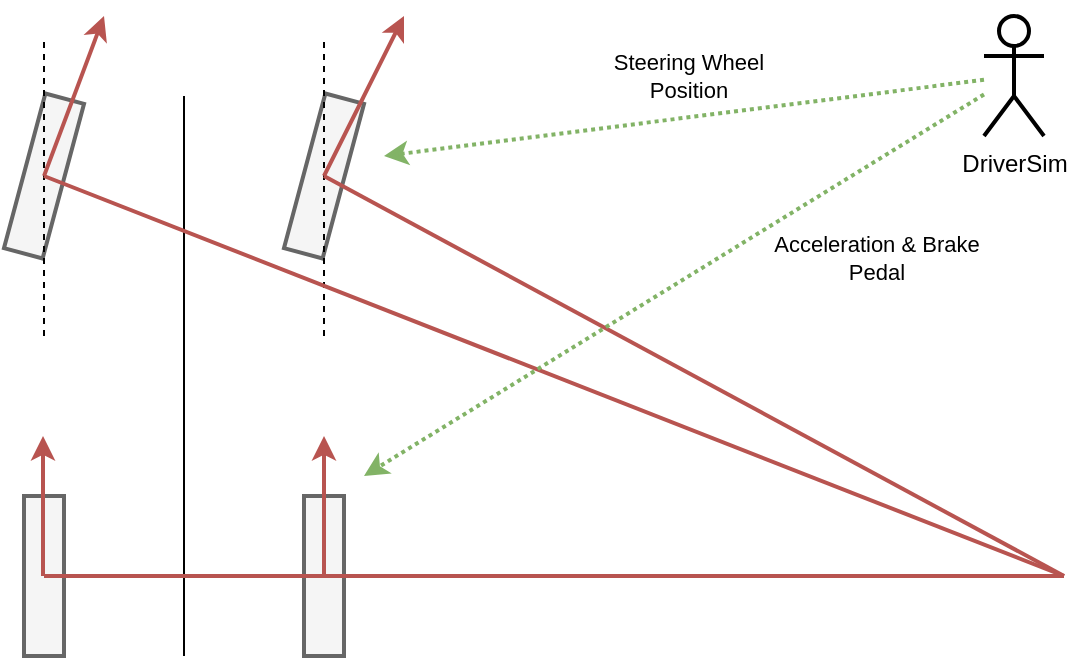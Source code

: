 <mxfile>
    <diagram id="z3V6uK-0z-FF7m40wdvH" name="Page-1">
        <mxGraphModel dx="850" dy="433" grid="1" gridSize="10" guides="1" tooltips="1" connect="1" arrows="1" fold="1" page="1" pageScale="1" pageWidth="850" pageHeight="1100" math="0" shadow="0">
            <root>
                <mxCell id="0"/>
                <mxCell id="1" parent="0"/>
                <mxCell id="3" value="" style="rounded=0;whiteSpace=wrap;html=1;direction=south;fillColor=#f5f5f5;fontColor=#333333;strokeColor=#666666;rotation=15;strokeWidth=2;" vertex="1" parent="1">
                    <mxGeometry x="80" y="80" width="20" height="80" as="geometry"/>
                </mxCell>
                <mxCell id="4" value="" style="rounded=0;whiteSpace=wrap;html=1;direction=south;fillColor=#f5f5f5;fontColor=#333333;strokeColor=#666666;rotation=15;strokeWidth=2;" vertex="1" parent="1">
                    <mxGeometry x="220" y="80" width="20" height="80" as="geometry"/>
                </mxCell>
                <mxCell id="5" value="" style="rounded=0;whiteSpace=wrap;html=1;direction=south;fillColor=#f5f5f5;fontColor=#333333;strokeColor=#666666;strokeWidth=2;" vertex="1" parent="1">
                    <mxGeometry x="80" y="280" width="20" height="80" as="geometry"/>
                </mxCell>
                <mxCell id="6" value="" style="rounded=0;whiteSpace=wrap;html=1;direction=south;fillColor=#f5f5f5;fontColor=#333333;strokeColor=#666666;strokeWidth=2;" vertex="1" parent="1">
                    <mxGeometry x="220" y="280" width="20" height="80" as="geometry"/>
                </mxCell>
                <mxCell id="7" value="" style="endArrow=none;html=1;strokeWidth=1;" edge="1" parent="1">
                    <mxGeometry width="50" height="50" relative="1" as="geometry">
                        <mxPoint x="160" y="80" as="sourcePoint"/>
                        <mxPoint x="160" y="360" as="targetPoint"/>
                    </mxGeometry>
                </mxCell>
                <mxCell id="8" value="" style="endArrow=none;html=1;dashed=1;strokeWidth=1;" edge="1" parent="1">
                    <mxGeometry width="50" height="50" relative="1" as="geometry">
                        <mxPoint x="230" y="200" as="sourcePoint"/>
                        <mxPoint x="230" y="50" as="targetPoint"/>
                    </mxGeometry>
                </mxCell>
                <mxCell id="9" value="" style="endArrow=none;html=1;dashed=1;strokeWidth=1;" edge="1" parent="1">
                    <mxGeometry width="50" height="50" relative="1" as="geometry">
                        <mxPoint x="90" y="200" as="sourcePoint"/>
                        <mxPoint x="90" y="50" as="targetPoint"/>
                    </mxGeometry>
                </mxCell>
                <mxCell id="10" value="" style="endArrow=none;html=1;fillColor=#f8cecc;strokeColor=#b85450;strokeWidth=2;" edge="1" parent="1">
                    <mxGeometry width="50" height="50" relative="1" as="geometry">
                        <mxPoint x="600" y="320" as="sourcePoint"/>
                        <mxPoint x="90" y="320" as="targetPoint"/>
                    </mxGeometry>
                </mxCell>
                <mxCell id="11" value="" style="endArrow=none;html=1;fillColor=#f8cecc;strokeColor=#b85450;strokeWidth=2;" edge="1" parent="1">
                    <mxGeometry width="50" height="50" relative="1" as="geometry">
                        <mxPoint x="600" y="320" as="sourcePoint"/>
                        <mxPoint x="230" y="120" as="targetPoint"/>
                    </mxGeometry>
                </mxCell>
                <mxCell id="12" value="" style="endArrow=none;html=1;fillColor=#f8cecc;strokeColor=#b85450;strokeWidth=2;" edge="1" parent="1">
                    <mxGeometry width="50" height="50" relative="1" as="geometry">
                        <mxPoint x="600" y="320" as="sourcePoint"/>
                        <mxPoint x="90" y="120" as="targetPoint"/>
                    </mxGeometry>
                </mxCell>
                <mxCell id="13" value="" style="endArrow=none;html=1;fillColor=#f8cecc;strokeColor=#b85450;endFill=0;startArrow=classic;startFill=1;strokeWidth=2;" edge="1" parent="1">
                    <mxGeometry width="50" height="50" relative="1" as="geometry">
                        <mxPoint x="270" y="40" as="sourcePoint"/>
                        <mxPoint x="230" y="120" as="targetPoint"/>
                    </mxGeometry>
                </mxCell>
                <mxCell id="14" value="" style="endArrow=none;html=1;fillColor=#f8cecc;strokeColor=#b85450;endFill=0;startArrow=classic;startFill=1;strokeWidth=2;" edge="1" parent="1">
                    <mxGeometry width="50" height="50" relative="1" as="geometry">
                        <mxPoint x="120" y="40" as="sourcePoint"/>
                        <mxPoint x="90" y="120" as="targetPoint"/>
                    </mxGeometry>
                </mxCell>
                <mxCell id="15" value="" style="endArrow=none;html=1;fillColor=#f8cecc;strokeColor=#b85450;endFill=0;startArrow=classic;startFill=1;strokeWidth=2;" edge="1" parent="1">
                    <mxGeometry width="50" height="50" relative="1" as="geometry">
                        <mxPoint x="230" y="250" as="sourcePoint"/>
                        <mxPoint x="230" y="320" as="targetPoint"/>
                    </mxGeometry>
                </mxCell>
                <mxCell id="16" value="" style="endArrow=none;html=1;fillColor=#f8cecc;strokeColor=#b85450;endFill=0;startArrow=classic;startFill=1;strokeWidth=2;" edge="1" parent="1">
                    <mxGeometry width="50" height="50" relative="1" as="geometry">
                        <mxPoint x="89.5" y="250" as="sourcePoint"/>
                        <mxPoint x="89.5" y="320" as="targetPoint"/>
                    </mxGeometry>
                </mxCell>
                <mxCell id="19" value="Steering Wheel&lt;br&gt;Position" style="edgeStyle=none;html=1;strokeWidth=2;startArrow=none;startFill=0;endArrow=classic;endFill=1;dashed=1;dashPattern=1 1;fillColor=#d5e8d4;strokeColor=#82b366;" edge="1" parent="1" source="17">
                    <mxGeometry x="-0.032" y="-21" relative="1" as="geometry">
                        <mxPoint x="260" y="110" as="targetPoint"/>
                        <mxPoint as="offset"/>
                    </mxGeometry>
                </mxCell>
                <mxCell id="17" value="DriverSim" style="shape=umlActor;verticalLabelPosition=bottom;verticalAlign=top;html=1;outlineConnect=0;strokeWidth=2;" vertex="1" parent="1">
                    <mxGeometry x="560" y="40" width="30" height="60" as="geometry"/>
                </mxCell>
                <mxCell id="20" value="Acceleration &amp;amp; Brake&lt;br&gt;Pedal" style="edgeStyle=none;html=1;strokeWidth=2;startArrow=none;startFill=0;endArrow=classic;endFill=1;dashed=1;dashPattern=1 1;fillColor=#d5e8d4;strokeColor=#82b366;" edge="1" parent="1" source="17">
                    <mxGeometry x="-0.512" y="41" relative="1" as="geometry">
                        <mxPoint x="250" y="270" as="targetPoint"/>
                        <mxPoint x="490" y="150.003" as="sourcePoint"/>
                        <mxPoint as="offset"/>
                    </mxGeometry>
                </mxCell>
            </root>
        </mxGraphModel>
    </diagram>
</mxfile>